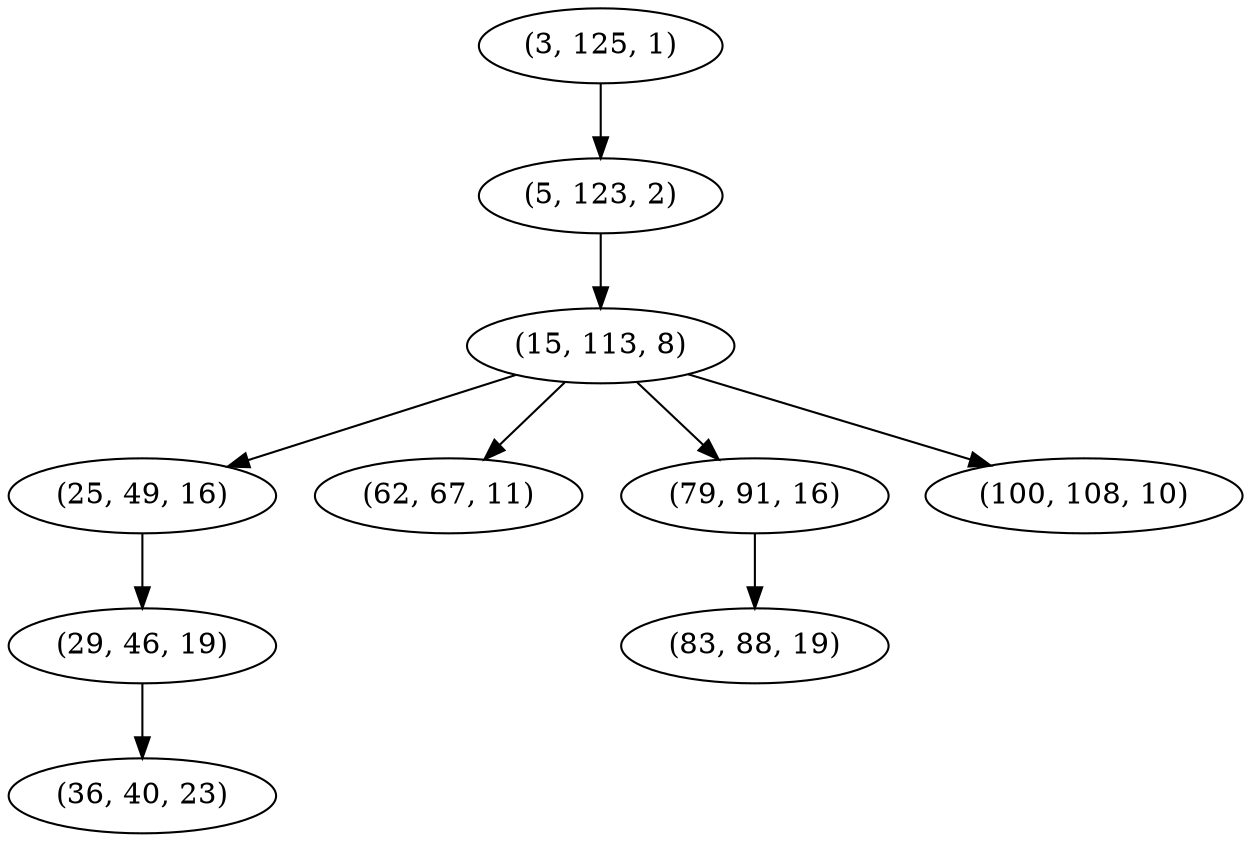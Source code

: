 digraph tree {
    "(3, 125, 1)";
    "(5, 123, 2)";
    "(15, 113, 8)";
    "(25, 49, 16)";
    "(29, 46, 19)";
    "(36, 40, 23)";
    "(62, 67, 11)";
    "(79, 91, 16)";
    "(83, 88, 19)";
    "(100, 108, 10)";
    "(3, 125, 1)" -> "(5, 123, 2)";
    "(5, 123, 2)" -> "(15, 113, 8)";
    "(15, 113, 8)" -> "(25, 49, 16)";
    "(15, 113, 8)" -> "(62, 67, 11)";
    "(15, 113, 8)" -> "(79, 91, 16)";
    "(15, 113, 8)" -> "(100, 108, 10)";
    "(25, 49, 16)" -> "(29, 46, 19)";
    "(29, 46, 19)" -> "(36, 40, 23)";
    "(79, 91, 16)" -> "(83, 88, 19)";
}
